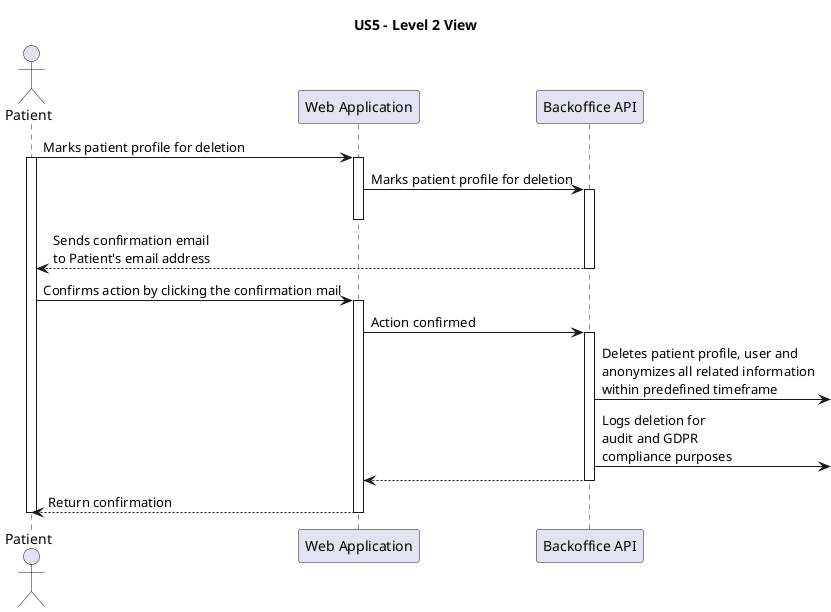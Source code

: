 ' 
' User Story: As an Admin,  I want to register new backoffice users (e.g., doctors, nurses, technicians, admins) via an out-of-band process, so that they can access the backoffice system with appropriate permissions.
'
' Acceptance Criteria:
' 
' - Backoffice users (e.g., doctors, nurses, technicians) are registered by an Admin via an internal process, not via self-registration.
' - Admin assigns roles (e.g., Doctor, Nurse, Technician) during the registration process.
' - Registered users receive a one-time setup link via email to set their password and activate their account.
' - The system enforces strong password requirements for security.
' - A confirmation email is sent to verify the user’s registration.

@startuml

title US5 - Level 2 View

actor Patient as U
participant "Web Application" as web
participant "Backoffice API" as api

U -> web : Marks patient profile for deletion
activate U
activate web
web -> api : Marks patient profile for deletion
activate api
deactivate web
api --> U : Sends confirmation email\nto Patient's email address
deactivate api

U -> web : Confirms action by clicking the confirmation mail
activate web
web -> api : Action confirmed
activate api

api -> : Deletes patient profile, user and\nanonymizes all related information\nwithin predefined timeframe
api -> : Logs deletion for\naudit and GDPR\ncompliance purposes
api --> web
deactivate api
web --> U : Return confirmation
deactivate web
deactivate U

' E a parte do email?



@enduml